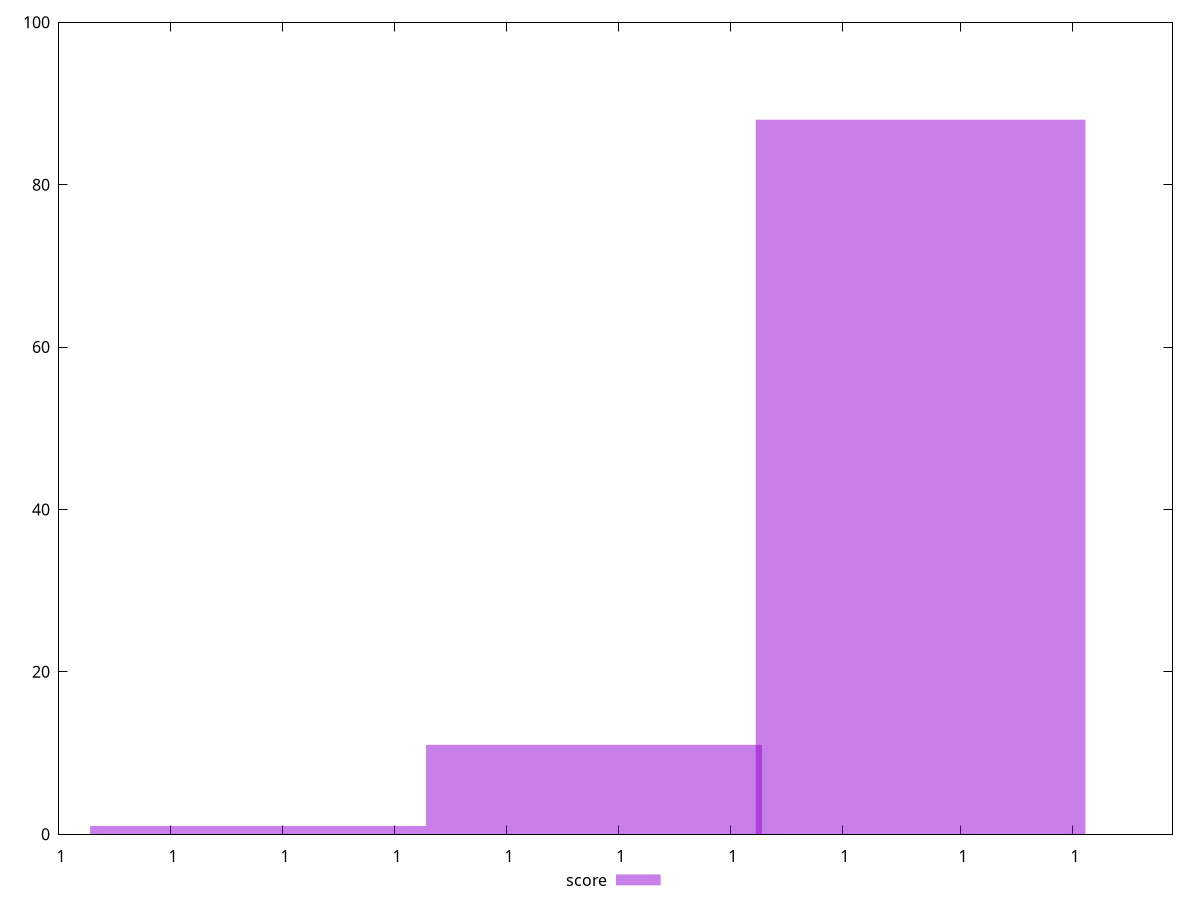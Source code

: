 reset
set terminal svg size 640, 490 enhanced background rgb 'white'
set output "reprap/bootup-time/samples/pages+cached+noexternal+nofonts+nosvg+noimg+nocss+nojs/score/histogram.svg"

$score <<EOF
0.9999999999999996 88
0.9999999999999937 11
0.9999999999999877 1
EOF

set key outside below
set boxwidth 5.9091742438566445e-15
set yrange [0:100]
set style fill transparent solid 0.5 noborder

plot \
  $score title "score" with boxes, \


reset
